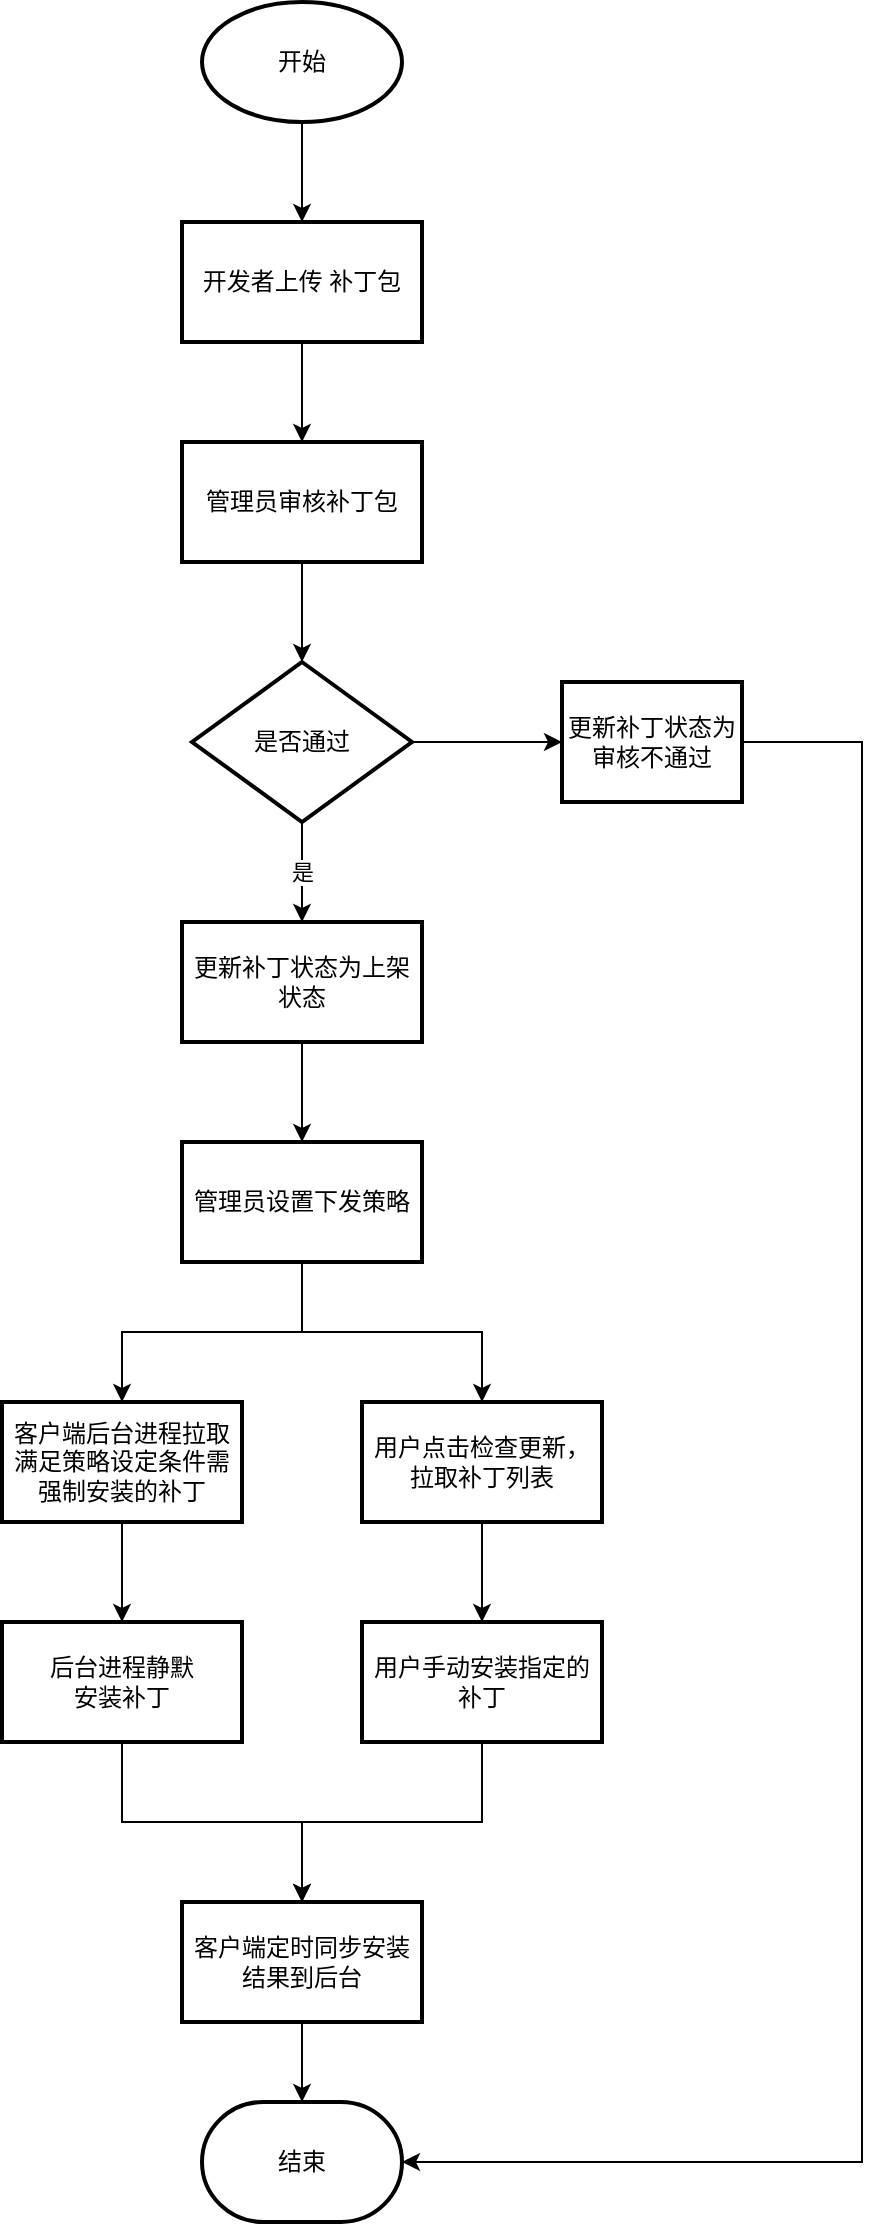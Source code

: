 <mxfile version="16.1.0" type="github">
  <diagram id="xNLSGS-XFfk-PAizz5qD" name="第 1 页">
    <mxGraphModel dx="1038" dy="491" grid="1" gridSize="10" guides="1" tooltips="1" connect="1" arrows="1" fold="1" page="1" pageScale="1" pageWidth="827" pageHeight="1169" math="0" shadow="0">
      <root>
        <mxCell id="0" />
        <mxCell id="1" parent="0" />
        <mxCell id="TjdTGnC2i5FTRjZvNToU-3" value="" style="edgeStyle=orthogonalEdgeStyle;rounded=0;orthogonalLoop=1;jettySize=auto;html=1;" edge="1" parent="1" source="TjdTGnC2i5FTRjZvNToU-1" target="TjdTGnC2i5FTRjZvNToU-2">
          <mxGeometry relative="1" as="geometry" />
        </mxCell>
        <mxCell id="TjdTGnC2i5FTRjZvNToU-1" value="开始" style="strokeWidth=2;html=1;shape=mxgraph.flowchart.start_1;whiteSpace=wrap;" vertex="1" parent="1">
          <mxGeometry x="320" y="550" width="100" height="60" as="geometry" />
        </mxCell>
        <mxCell id="TjdTGnC2i5FTRjZvNToU-5" value="" style="edgeStyle=orthogonalEdgeStyle;rounded=0;orthogonalLoop=1;jettySize=auto;html=1;" edge="1" parent="1" source="TjdTGnC2i5FTRjZvNToU-2" target="TjdTGnC2i5FTRjZvNToU-4">
          <mxGeometry relative="1" as="geometry" />
        </mxCell>
        <mxCell id="TjdTGnC2i5FTRjZvNToU-2" value="开发者上传 补丁包" style="whiteSpace=wrap;html=1;strokeWidth=2;" vertex="1" parent="1">
          <mxGeometry x="310" y="660" width="120" height="60" as="geometry" />
        </mxCell>
        <mxCell id="TjdTGnC2i5FTRjZvNToU-7" value="" style="edgeStyle=orthogonalEdgeStyle;rounded=0;orthogonalLoop=1;jettySize=auto;html=1;" edge="1" parent="1" source="TjdTGnC2i5FTRjZvNToU-4" target="TjdTGnC2i5FTRjZvNToU-6">
          <mxGeometry relative="1" as="geometry" />
        </mxCell>
        <mxCell id="TjdTGnC2i5FTRjZvNToU-4" value="管理员审核补丁包" style="whiteSpace=wrap;html=1;strokeWidth=2;" vertex="1" parent="1">
          <mxGeometry x="310" y="770" width="120" height="60" as="geometry" />
        </mxCell>
        <mxCell id="TjdTGnC2i5FTRjZvNToU-9" value="是" style="edgeStyle=orthogonalEdgeStyle;rounded=0;orthogonalLoop=1;jettySize=auto;html=1;" edge="1" parent="1" source="TjdTGnC2i5FTRjZvNToU-6" target="TjdTGnC2i5FTRjZvNToU-8">
          <mxGeometry relative="1" as="geometry" />
        </mxCell>
        <mxCell id="TjdTGnC2i5FTRjZvNToU-13" value="" style="edgeStyle=orthogonalEdgeStyle;rounded=0;orthogonalLoop=1;jettySize=auto;html=1;" edge="1" parent="1" source="TjdTGnC2i5FTRjZvNToU-6" target="TjdTGnC2i5FTRjZvNToU-10">
          <mxGeometry relative="1" as="geometry" />
        </mxCell>
        <mxCell id="TjdTGnC2i5FTRjZvNToU-6" value="是否通过" style="rhombus;whiteSpace=wrap;html=1;strokeWidth=2;" vertex="1" parent="1">
          <mxGeometry x="315" y="880" width="110" height="80" as="geometry" />
        </mxCell>
        <mxCell id="TjdTGnC2i5FTRjZvNToU-16" value="" style="edgeStyle=orthogonalEdgeStyle;rounded=0;orthogonalLoop=1;jettySize=auto;html=1;" edge="1" parent="1" source="TjdTGnC2i5FTRjZvNToU-8" target="TjdTGnC2i5FTRjZvNToU-15">
          <mxGeometry relative="1" as="geometry" />
        </mxCell>
        <mxCell id="TjdTGnC2i5FTRjZvNToU-8" value="更新补丁状态为上架状态" style="whiteSpace=wrap;html=1;strokeWidth=2;" vertex="1" parent="1">
          <mxGeometry x="310" y="1010" width="120" height="60" as="geometry" />
        </mxCell>
        <mxCell id="TjdTGnC2i5FTRjZvNToU-38" style="edgeStyle=orthogonalEdgeStyle;rounded=0;orthogonalLoop=1;jettySize=auto;html=1;" edge="1" parent="1" source="TjdTGnC2i5FTRjZvNToU-10" target="TjdTGnC2i5FTRjZvNToU-36">
          <mxGeometry relative="1" as="geometry">
            <Array as="points">
              <mxPoint x="650" y="920" />
              <mxPoint x="650" y="1630" />
            </Array>
          </mxGeometry>
        </mxCell>
        <mxCell id="TjdTGnC2i5FTRjZvNToU-10" value="更新补丁状态为审核不通过" style="whiteSpace=wrap;html=1;strokeWidth=2;" vertex="1" parent="1">
          <mxGeometry x="500" y="890" width="90" height="60" as="geometry" />
        </mxCell>
        <mxCell id="TjdTGnC2i5FTRjZvNToU-19" value="" style="edgeStyle=orthogonalEdgeStyle;rounded=0;orthogonalLoop=1;jettySize=auto;html=1;" edge="1" parent="1" source="TjdTGnC2i5FTRjZvNToU-15" target="TjdTGnC2i5FTRjZvNToU-18">
          <mxGeometry relative="1" as="geometry" />
        </mxCell>
        <mxCell id="TjdTGnC2i5FTRjZvNToU-28" style="edgeStyle=orthogonalEdgeStyle;rounded=0;orthogonalLoop=1;jettySize=auto;html=1;entryX=0.5;entryY=0;entryDx=0;entryDy=0;" edge="1" parent="1" source="TjdTGnC2i5FTRjZvNToU-15" target="TjdTGnC2i5FTRjZvNToU-27">
          <mxGeometry relative="1" as="geometry" />
        </mxCell>
        <mxCell id="TjdTGnC2i5FTRjZvNToU-15" value="管理员设置下发策略" style="whiteSpace=wrap;html=1;strokeWidth=2;" vertex="1" parent="1">
          <mxGeometry x="310" y="1120" width="120" height="60" as="geometry" />
        </mxCell>
        <mxCell id="TjdTGnC2i5FTRjZvNToU-29" style="edgeStyle=orthogonalEdgeStyle;rounded=0;orthogonalLoop=1;jettySize=auto;html=1;entryX=0.5;entryY=0;entryDx=0;entryDy=0;" edge="1" parent="1" source="TjdTGnC2i5FTRjZvNToU-18" target="TjdTGnC2i5FTRjZvNToU-23">
          <mxGeometry relative="1" as="geometry" />
        </mxCell>
        <mxCell id="TjdTGnC2i5FTRjZvNToU-18" value="客户端后台进程拉取满足策略设定条件需强制安装的补丁" style="whiteSpace=wrap;html=1;strokeWidth=2;" vertex="1" parent="1">
          <mxGeometry x="220" y="1250" width="120" height="60" as="geometry" />
        </mxCell>
        <mxCell id="TjdTGnC2i5FTRjZvNToU-32" style="edgeStyle=orthogonalEdgeStyle;rounded=0;orthogonalLoop=1;jettySize=auto;html=1;entryX=0.5;entryY=0;entryDx=0;entryDy=0;" edge="1" parent="1" source="TjdTGnC2i5FTRjZvNToU-23" target="TjdTGnC2i5FTRjZvNToU-34">
          <mxGeometry relative="1" as="geometry">
            <mxPoint x="270" y="1510" as="targetPoint" />
          </mxGeometry>
        </mxCell>
        <mxCell id="TjdTGnC2i5FTRjZvNToU-23" value="后台进程静默&lt;br&gt;安装补丁" style="whiteSpace=wrap;html=1;strokeWidth=2;" vertex="1" parent="1">
          <mxGeometry x="220" y="1360" width="120" height="60" as="geometry" />
        </mxCell>
        <mxCell id="TjdTGnC2i5FTRjZvNToU-31" value="" style="edgeStyle=orthogonalEdgeStyle;rounded=0;orthogonalLoop=1;jettySize=auto;html=1;" edge="1" parent="1" source="TjdTGnC2i5FTRjZvNToU-27" target="TjdTGnC2i5FTRjZvNToU-30">
          <mxGeometry relative="1" as="geometry" />
        </mxCell>
        <mxCell id="TjdTGnC2i5FTRjZvNToU-27" value="用户点击检查更新，拉取补丁列表" style="whiteSpace=wrap;html=1;strokeWidth=2;" vertex="1" parent="1">
          <mxGeometry x="400" y="1250" width="120" height="60" as="geometry" />
        </mxCell>
        <mxCell id="TjdTGnC2i5FTRjZvNToU-35" value="" style="edgeStyle=orthogonalEdgeStyle;rounded=0;orthogonalLoop=1;jettySize=auto;html=1;" edge="1" parent="1" source="TjdTGnC2i5FTRjZvNToU-30" target="TjdTGnC2i5FTRjZvNToU-34">
          <mxGeometry relative="1" as="geometry" />
        </mxCell>
        <mxCell id="TjdTGnC2i5FTRjZvNToU-30" value="用户手动安装指定的补丁" style="whiteSpace=wrap;html=1;strokeWidth=2;" vertex="1" parent="1">
          <mxGeometry x="400" y="1360" width="120" height="60" as="geometry" />
        </mxCell>
        <mxCell id="TjdTGnC2i5FTRjZvNToU-37" style="edgeStyle=orthogonalEdgeStyle;rounded=0;orthogonalLoop=1;jettySize=auto;html=1;entryX=0.5;entryY=0;entryDx=0;entryDy=0;entryPerimeter=0;" edge="1" parent="1" source="TjdTGnC2i5FTRjZvNToU-34" target="TjdTGnC2i5FTRjZvNToU-36">
          <mxGeometry relative="1" as="geometry" />
        </mxCell>
        <mxCell id="TjdTGnC2i5FTRjZvNToU-34" value="客户端定时同步安装结果到后台" style="whiteSpace=wrap;html=1;strokeWidth=2;" vertex="1" parent="1">
          <mxGeometry x="310" y="1500" width="120" height="60" as="geometry" />
        </mxCell>
        <mxCell id="TjdTGnC2i5FTRjZvNToU-36" value="结束" style="strokeWidth=2;html=1;shape=mxgraph.flowchart.terminator;whiteSpace=wrap;" vertex="1" parent="1">
          <mxGeometry x="320" y="1600" width="100" height="60" as="geometry" />
        </mxCell>
      </root>
    </mxGraphModel>
  </diagram>
</mxfile>
